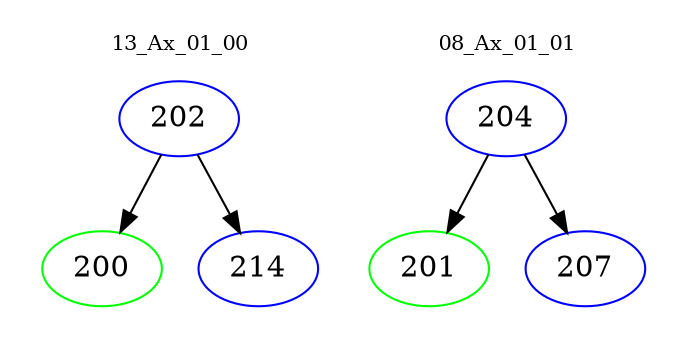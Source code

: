 digraph{
subgraph cluster_0 {
color = white
label = "13_Ax_01_00";
fontsize=10;
T0_202 [label="202", color="blue"]
T0_202 -> T0_200 [color="black"]
T0_200 [label="200", color="green"]
T0_202 -> T0_214 [color="black"]
T0_214 [label="214", color="blue"]
}
subgraph cluster_1 {
color = white
label = "08_Ax_01_01";
fontsize=10;
T1_204 [label="204", color="blue"]
T1_204 -> T1_201 [color="black"]
T1_201 [label="201", color="green"]
T1_204 -> T1_207 [color="black"]
T1_207 [label="207", color="blue"]
}
}
